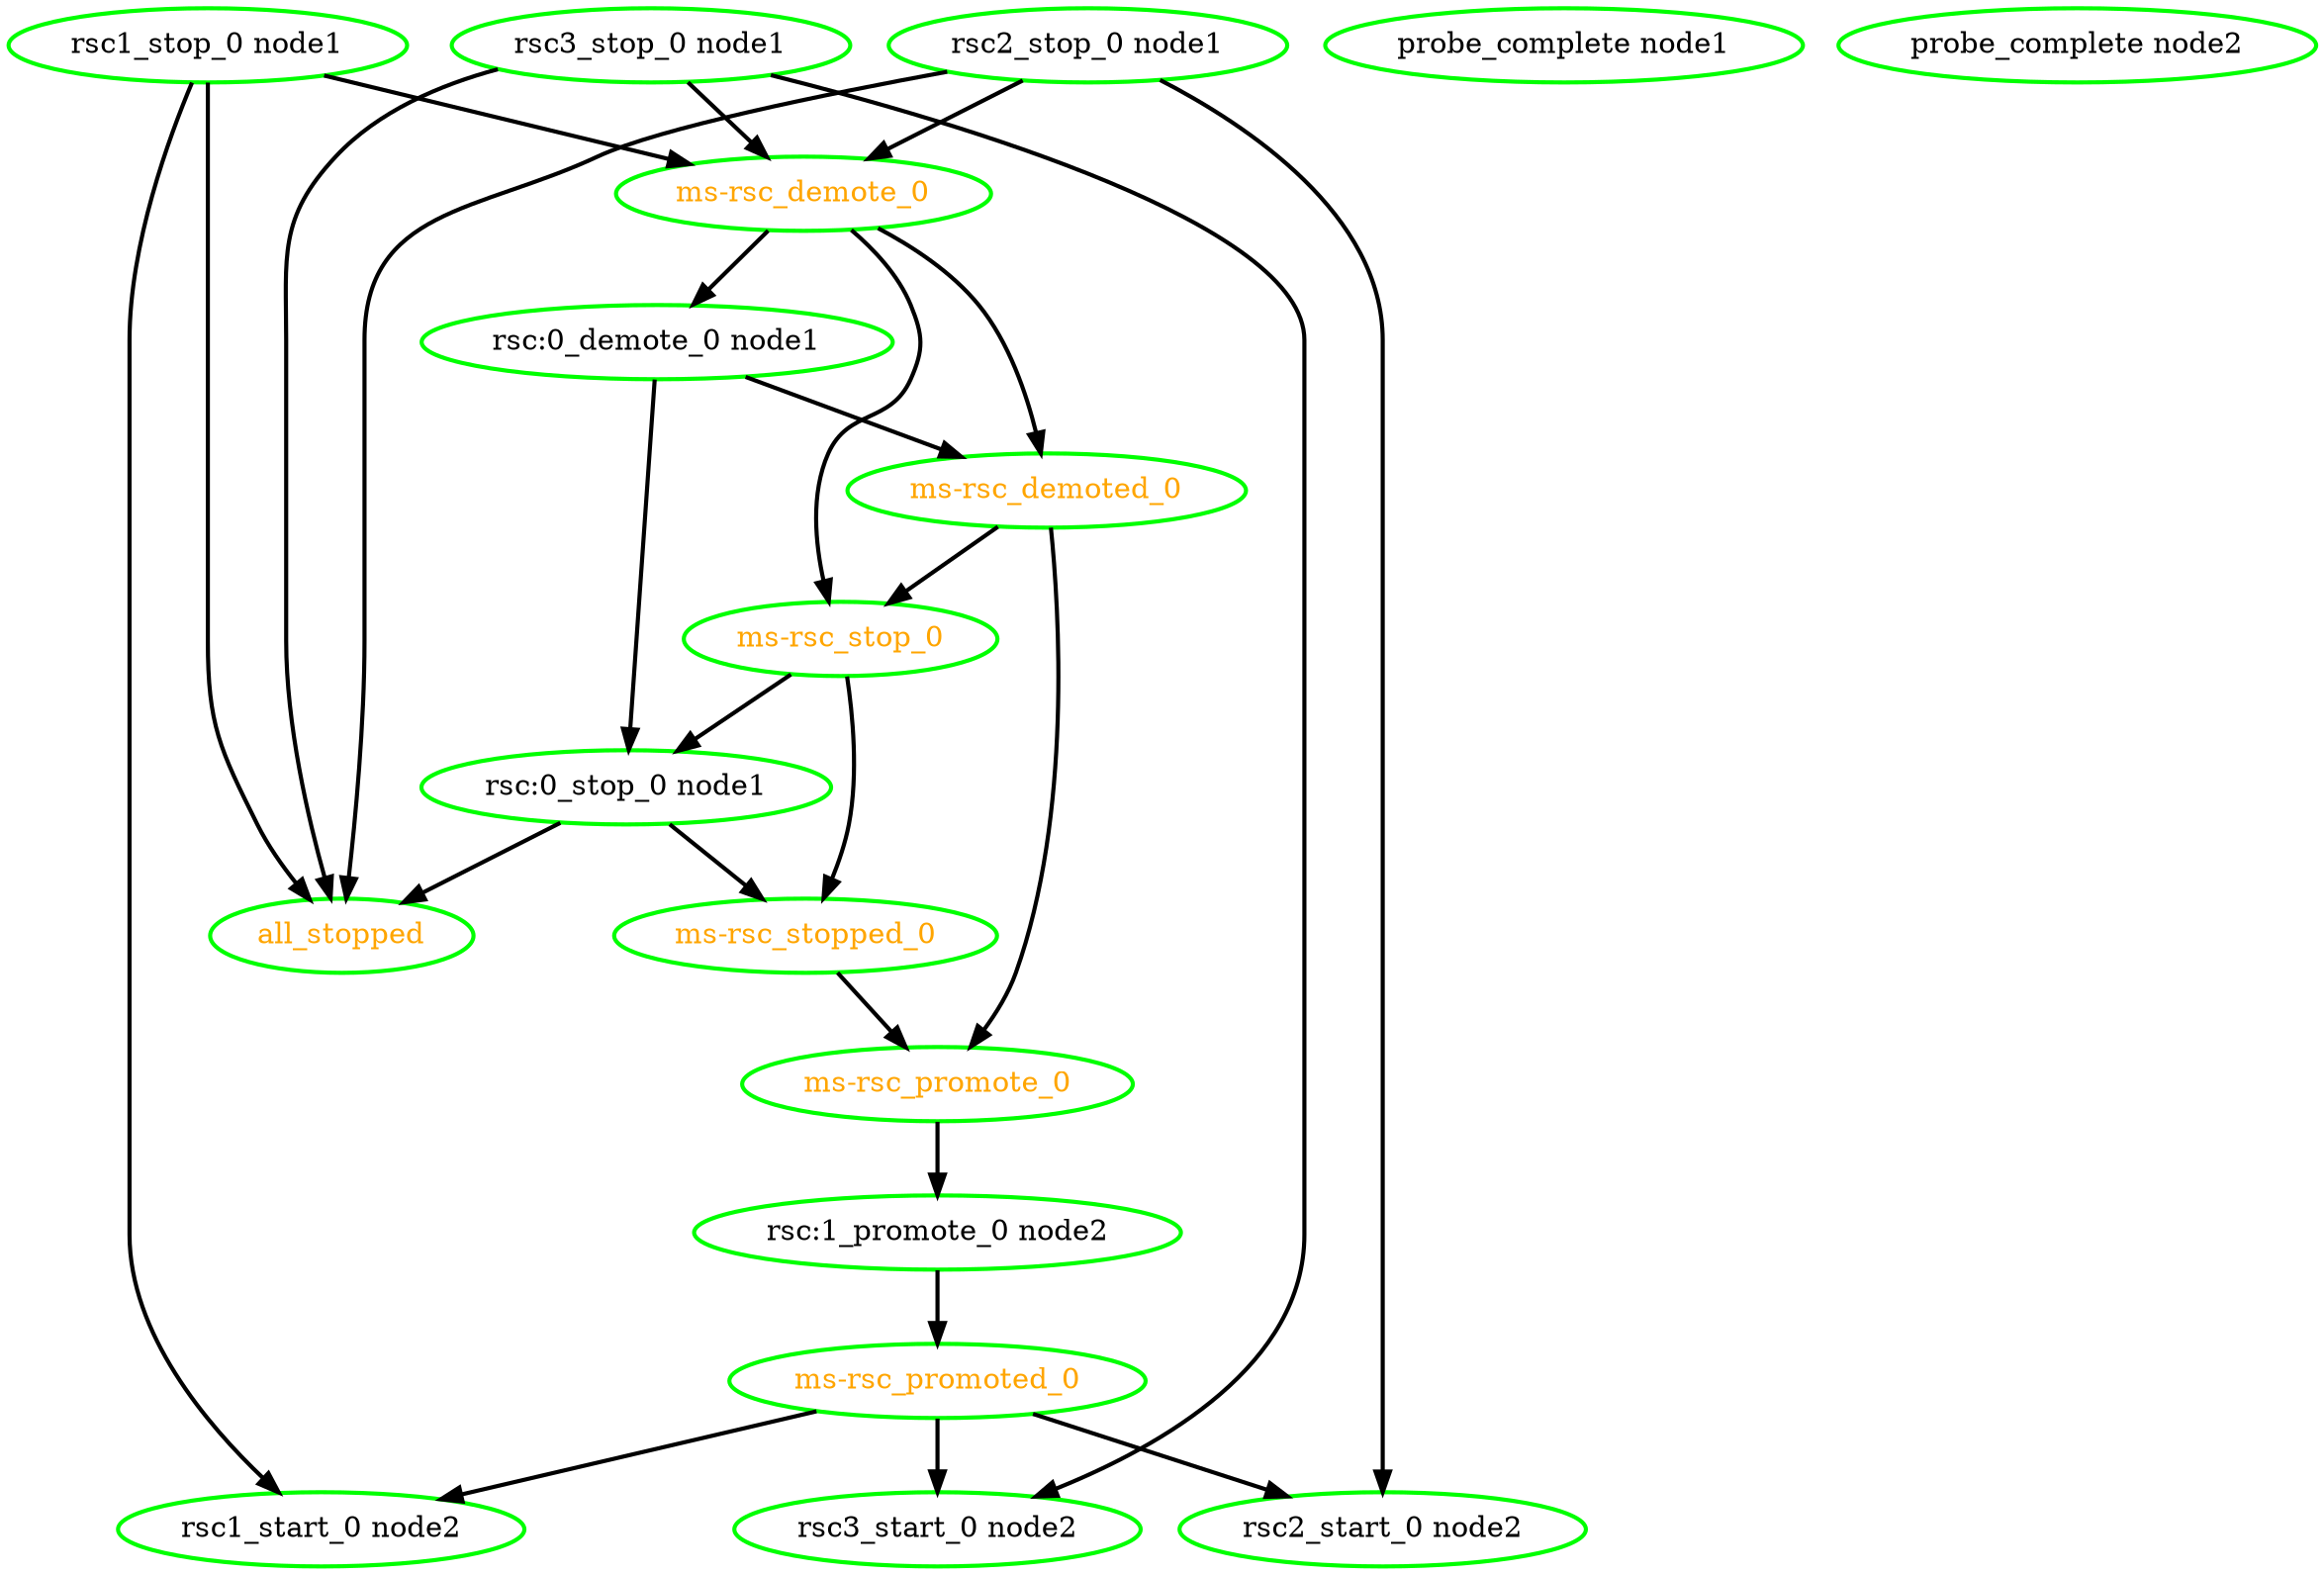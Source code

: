digraph "g" {
"all_stopped" [ style=bold color="green" fontcolor="orange"  ]
"ms-rsc_demote_0" -> "ms-rsc_demoted_0" [ style = bold]
"ms-rsc_demote_0" -> "ms-rsc_stop_0" [ style = bold]
"ms-rsc_demote_0" -> "rsc:0_demote_0 node1" [ style = bold]
"ms-rsc_demote_0" [ style=bold color="green" fontcolor="orange"  ]
"ms-rsc_demoted_0" -> "ms-rsc_promote_0" [ style = bold]
"ms-rsc_demoted_0" -> "ms-rsc_stop_0" [ style = bold]
"ms-rsc_demoted_0" [ style=bold color="green" fontcolor="orange"  ]
"ms-rsc_promote_0" -> "rsc:1_promote_0 node2" [ style = bold]
"ms-rsc_promote_0" [ style=bold color="green" fontcolor="orange"  ]
"ms-rsc_promoted_0" -> "rsc1_start_0 node2" [ style = bold]
"ms-rsc_promoted_0" -> "rsc2_start_0 node2" [ style = bold]
"ms-rsc_promoted_0" -> "rsc3_start_0 node2" [ style = bold]
"ms-rsc_promoted_0" [ style=bold color="green" fontcolor="orange"  ]
"ms-rsc_stop_0" -> "ms-rsc_stopped_0" [ style = bold]
"ms-rsc_stop_0" -> "rsc:0_stop_0 node1" [ style = bold]
"ms-rsc_stop_0" [ style=bold color="green" fontcolor="orange"  ]
"ms-rsc_stopped_0" -> "ms-rsc_promote_0" [ style = bold]
"ms-rsc_stopped_0" [ style=bold color="green" fontcolor="orange"  ]
"probe_complete node1" [ style=bold color="green" fontcolor="black"  ]
"probe_complete node2" [ style=bold color="green" fontcolor="black"  ]
"rsc1_start_0 node2" [ style=bold color="green" fontcolor="black"  ]
"rsc1_stop_0 node1" -> "all_stopped" [ style = bold]
"rsc1_stop_0 node1" -> "ms-rsc_demote_0" [ style = bold]
"rsc1_stop_0 node1" -> "rsc1_start_0 node2" [ style = bold]
"rsc1_stop_0 node1" [ style=bold color="green" fontcolor="black"  ]
"rsc2_start_0 node2" [ style=bold color="green" fontcolor="black"  ]
"rsc2_stop_0 node1" -> "all_stopped" [ style = bold]
"rsc2_stop_0 node1" -> "ms-rsc_demote_0" [ style = bold]
"rsc2_stop_0 node1" -> "rsc2_start_0 node2" [ style = bold]
"rsc2_stop_0 node1" [ style=bold color="green" fontcolor="black"  ]
"rsc3_start_0 node2" [ style=bold color="green" fontcolor="black"  ]
"rsc3_stop_0 node1" -> "all_stopped" [ style = bold]
"rsc3_stop_0 node1" -> "ms-rsc_demote_0" [ style = bold]
"rsc3_stop_0 node1" -> "rsc3_start_0 node2" [ style = bold]
"rsc3_stop_0 node1" [ style=bold color="green" fontcolor="black"  ]
"rsc:0_demote_0 node1" -> "ms-rsc_demoted_0" [ style = bold]
"rsc:0_demote_0 node1" -> "rsc:0_stop_0 node1" [ style = bold]
"rsc:0_demote_0 node1" [ style=bold color="green" fontcolor="black"  ]
"rsc:0_stop_0 node1" -> "all_stopped" [ style = bold]
"rsc:0_stop_0 node1" -> "ms-rsc_stopped_0" [ style = bold]
"rsc:0_stop_0 node1" [ style=bold color="green" fontcolor="black"  ]
"rsc:1_promote_0 node2" -> "ms-rsc_promoted_0" [ style = bold]
"rsc:1_promote_0 node2" [ style=bold color="green" fontcolor="black"  ]
}

